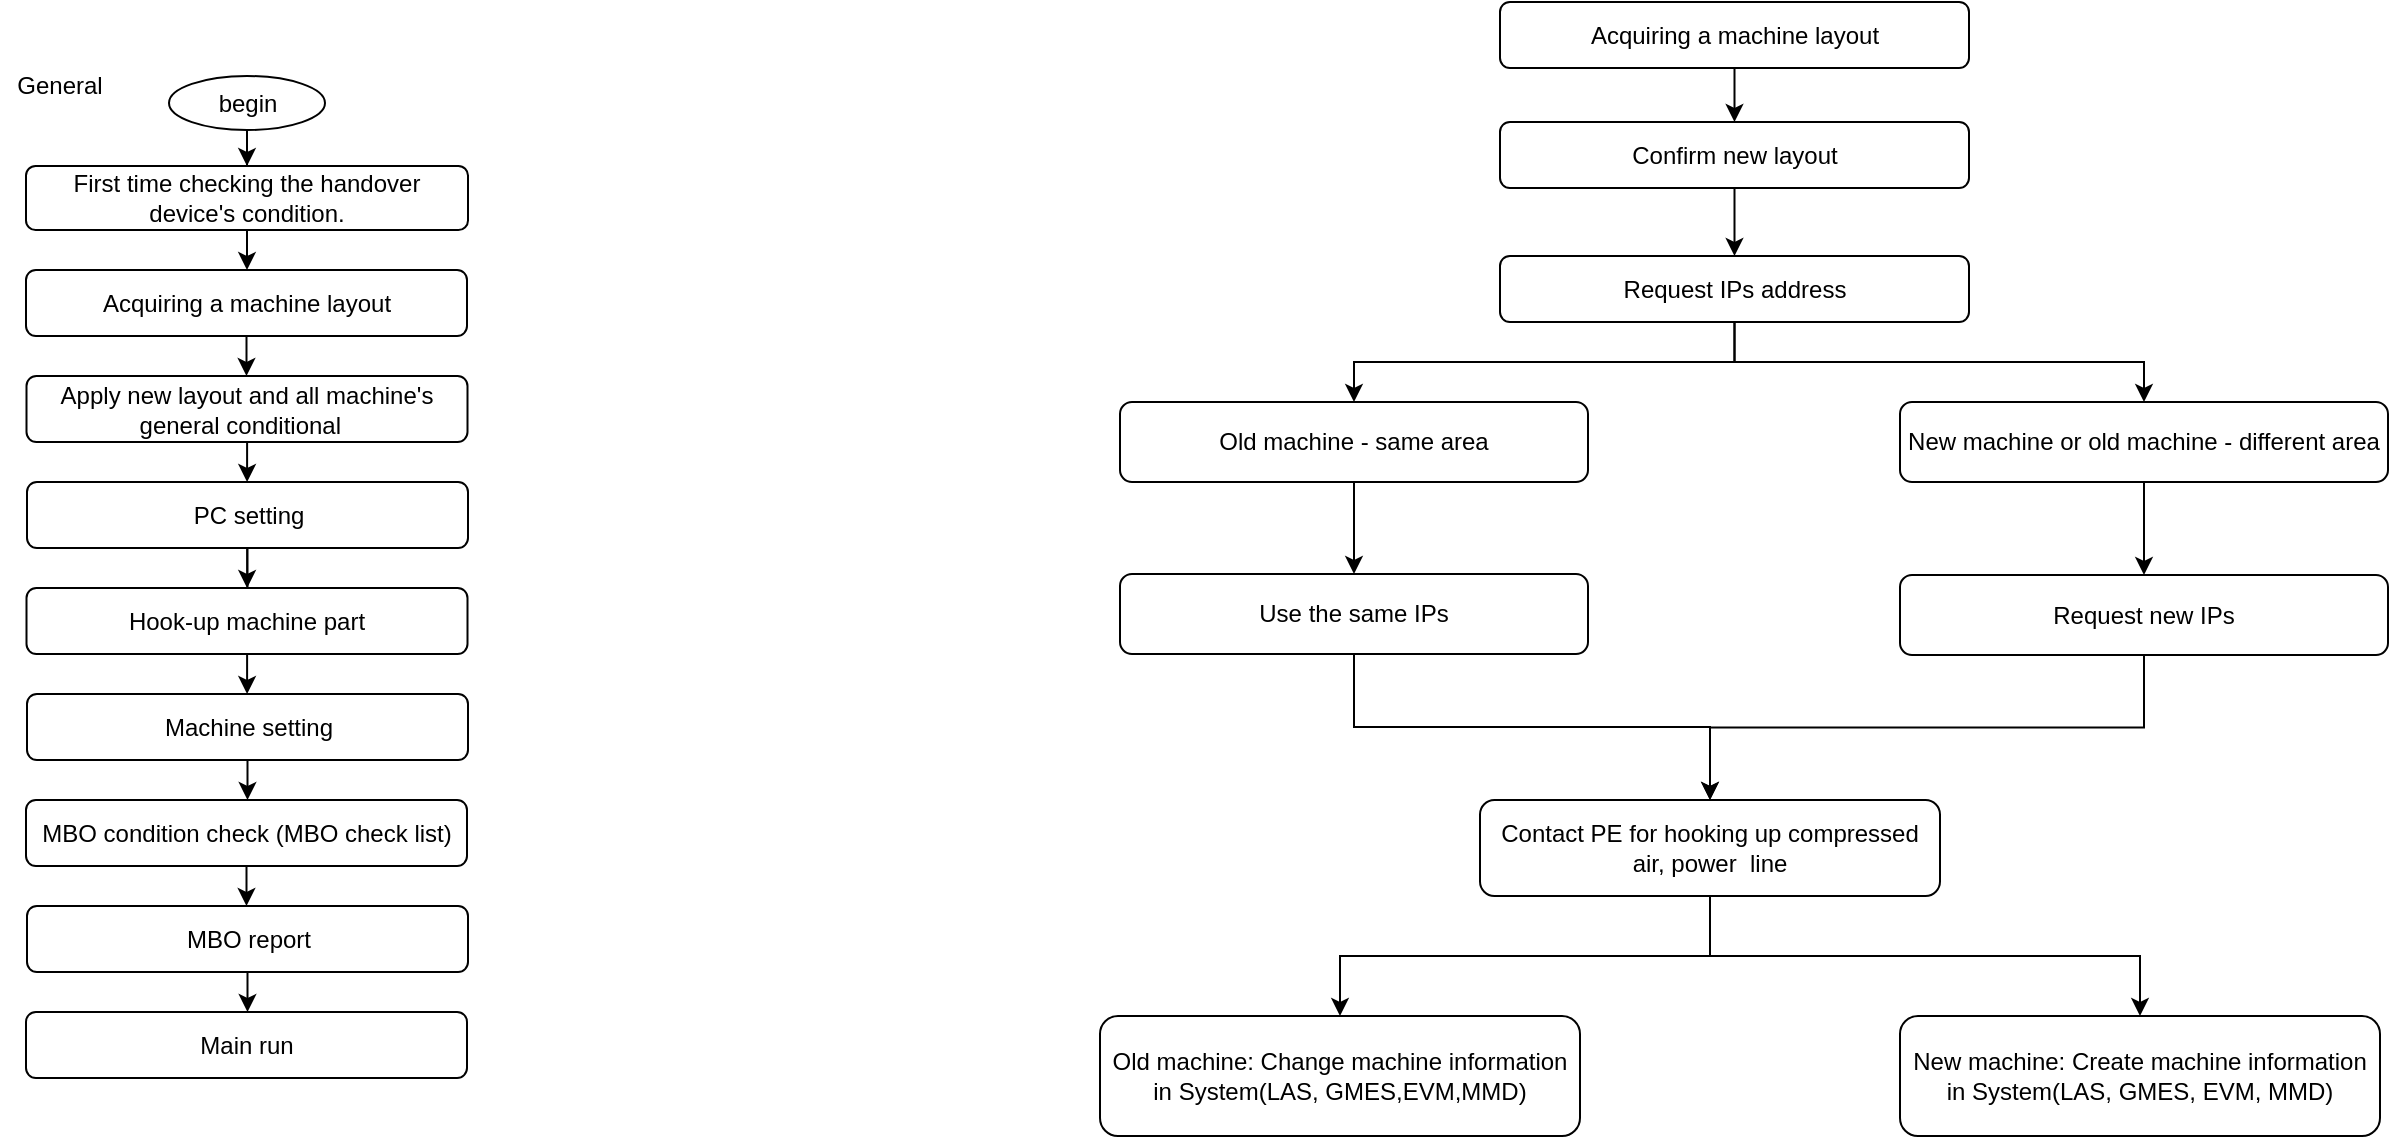 <mxfile version="20.3.0" type="github">
  <diagram id="tkx3C987YAY7q8ADnb0E" name="Page-1">
    <mxGraphModel dx="1185" dy="662" grid="1" gridSize="10" guides="1" tooltips="1" connect="1" arrows="1" fold="1" page="1" pageScale="1" pageWidth="850" pageHeight="1100" math="0" shadow="0">
      <root>
        <mxCell id="0" />
        <mxCell id="1" parent="0" />
        <mxCell id="Ij5x_xL0lT77cKpvu-Io-1" value="" style="edgeStyle=orthogonalEdgeStyle;rounded=0;orthogonalLoop=1;jettySize=auto;html=1;" edge="1" parent="1" source="Ij5x_xL0lT77cKpvu-Io-2" target="Ij5x_xL0lT77cKpvu-Io-4">
          <mxGeometry relative="1" as="geometry" />
        </mxCell>
        <mxCell id="Ij5x_xL0lT77cKpvu-Io-2" value="begin" style="ellipse;whiteSpace=wrap;html=1;" vertex="1" parent="1">
          <mxGeometry x="184.5" y="60" width="78" height="27" as="geometry" />
        </mxCell>
        <mxCell id="Ij5x_xL0lT77cKpvu-Io-3" value="" style="edgeStyle=orthogonalEdgeStyle;rounded=0;orthogonalLoop=1;jettySize=auto;html=1;" edge="1" parent="1" source="Ij5x_xL0lT77cKpvu-Io-4" target="Ij5x_xL0lT77cKpvu-Io-6">
          <mxGeometry relative="1" as="geometry" />
        </mxCell>
        <mxCell id="Ij5x_xL0lT77cKpvu-Io-4" value="First time checking the handover device&#39;s condition." style="rounded=1;whiteSpace=wrap;html=1;" vertex="1" parent="1">
          <mxGeometry x="113" y="105" width="221" height="32" as="geometry" />
        </mxCell>
        <mxCell id="Ij5x_xL0lT77cKpvu-Io-5" value="" style="edgeStyle=orthogonalEdgeStyle;rounded=0;orthogonalLoop=1;jettySize=auto;html=1;" edge="1" parent="1" source="Ij5x_xL0lT77cKpvu-Io-6" target="Ij5x_xL0lT77cKpvu-Io-8">
          <mxGeometry relative="1" as="geometry" />
        </mxCell>
        <mxCell id="Ij5x_xL0lT77cKpvu-Io-6" value="Acquiring a machine layout" style="rounded=1;whiteSpace=wrap;html=1;" vertex="1" parent="1">
          <mxGeometry x="113" y="157" width="220.5" height="33" as="geometry" />
        </mxCell>
        <mxCell id="Ij5x_xL0lT77cKpvu-Io-7" value="" style="edgeStyle=orthogonalEdgeStyle;rounded=0;orthogonalLoop=1;jettySize=auto;html=1;" edge="1" parent="1" source="Ij5x_xL0lT77cKpvu-Io-8" target="Ij5x_xL0lT77cKpvu-Io-10">
          <mxGeometry relative="1" as="geometry" />
        </mxCell>
        <mxCell id="Ij5x_xL0lT77cKpvu-Io-8" value="Apply new layout and all machine&#39;s general conditional&amp;nbsp;&amp;nbsp;" style="rounded=1;whiteSpace=wrap;html=1;" vertex="1" parent="1">
          <mxGeometry x="113.25" y="210" width="220.5" height="33" as="geometry" />
        </mxCell>
        <mxCell id="Ij5x_xL0lT77cKpvu-Io-9" value="" style="edgeStyle=orthogonalEdgeStyle;rounded=0;orthogonalLoop=1;jettySize=auto;html=1;" edge="1" parent="1" source="Ij5x_xL0lT77cKpvu-Io-10" target="Ij5x_xL0lT77cKpvu-Io-12">
          <mxGeometry relative="1" as="geometry" />
        </mxCell>
        <mxCell id="Ij5x_xL0lT77cKpvu-Io-10" value="PC setting" style="rounded=1;whiteSpace=wrap;html=1;" vertex="1" parent="1">
          <mxGeometry x="113.5" y="263" width="220.5" height="33" as="geometry" />
        </mxCell>
        <mxCell id="Ij5x_xL0lT77cKpvu-Io-11" value="" style="edgeStyle=orthogonalEdgeStyle;rounded=0;orthogonalLoop=1;jettySize=auto;html=1;" edge="1" parent="1" source="Ij5x_xL0lT77cKpvu-Io-12" target="Ij5x_xL0lT77cKpvu-Io-14">
          <mxGeometry relative="1" as="geometry" />
        </mxCell>
        <mxCell id="Ij5x_xL0lT77cKpvu-Io-12" value="Hook-up machine part" style="rounded=1;whiteSpace=wrap;html=1;" vertex="1" parent="1">
          <mxGeometry x="113.25" y="316" width="220.5" height="33" as="geometry" />
        </mxCell>
        <mxCell id="Ij5x_xL0lT77cKpvu-Io-13" value="" style="edgeStyle=orthogonalEdgeStyle;rounded=0;orthogonalLoop=1;jettySize=auto;html=1;" edge="1" parent="1" source="Ij5x_xL0lT77cKpvu-Io-14" target="Ij5x_xL0lT77cKpvu-Io-16">
          <mxGeometry relative="1" as="geometry" />
        </mxCell>
        <mxCell id="Ij5x_xL0lT77cKpvu-Io-14" value="Machine setting" style="rounded=1;whiteSpace=wrap;html=1;" vertex="1" parent="1">
          <mxGeometry x="113.5" y="369" width="220.5" height="33" as="geometry" />
        </mxCell>
        <mxCell id="Ij5x_xL0lT77cKpvu-Io-15" value="" style="edgeStyle=orthogonalEdgeStyle;rounded=0;orthogonalLoop=1;jettySize=auto;html=1;" edge="1" parent="1" source="Ij5x_xL0lT77cKpvu-Io-16" target="Ij5x_xL0lT77cKpvu-Io-18">
          <mxGeometry relative="1" as="geometry" />
        </mxCell>
        <mxCell id="Ij5x_xL0lT77cKpvu-Io-16" value="MBO condition check (MBO check list)" style="rounded=1;whiteSpace=wrap;html=1;" vertex="1" parent="1">
          <mxGeometry x="113" y="422" width="220.5" height="33" as="geometry" />
        </mxCell>
        <mxCell id="Ij5x_xL0lT77cKpvu-Io-17" value="" style="edgeStyle=orthogonalEdgeStyle;rounded=0;orthogonalLoop=1;jettySize=auto;html=1;" edge="1" parent="1" source="Ij5x_xL0lT77cKpvu-Io-18" target="Ij5x_xL0lT77cKpvu-Io-19">
          <mxGeometry relative="1" as="geometry" />
        </mxCell>
        <mxCell id="Ij5x_xL0lT77cKpvu-Io-18" value="MBO report" style="rounded=1;whiteSpace=wrap;html=1;" vertex="1" parent="1">
          <mxGeometry x="113.5" y="475" width="220.5" height="33" as="geometry" />
        </mxCell>
        <mxCell id="Ij5x_xL0lT77cKpvu-Io-19" value="Main run" style="rounded=1;whiteSpace=wrap;html=1;" vertex="1" parent="1">
          <mxGeometry x="113" y="528" width="220.5" height="33" as="geometry" />
        </mxCell>
        <mxCell id="Ij5x_xL0lT77cKpvu-Io-20" value="General" style="text;html=1;strokeColor=none;fillColor=none;align=center;verticalAlign=middle;whiteSpace=wrap;rounded=0;" vertex="1" parent="1">
          <mxGeometry x="100" y="50" width="60" height="30" as="geometry" />
        </mxCell>
        <mxCell id="Ij5x_xL0lT77cKpvu-Io-23" value="" style="edgeStyle=orthogonalEdgeStyle;rounded=0;orthogonalLoop=1;jettySize=auto;html=1;" edge="1" parent="1" source="Ij5x_xL0lT77cKpvu-Io-21" target="Ij5x_xL0lT77cKpvu-Io-22">
          <mxGeometry relative="1" as="geometry" />
        </mxCell>
        <mxCell id="Ij5x_xL0lT77cKpvu-Io-21" value="Acquiring a machine layout" style="rounded=1;whiteSpace=wrap;html=1;" vertex="1" parent="1">
          <mxGeometry x="850" y="23" width="234.5" height="33" as="geometry" />
        </mxCell>
        <mxCell id="Ij5x_xL0lT77cKpvu-Io-25" value="" style="edgeStyle=orthogonalEdgeStyle;rounded=0;orthogonalLoop=1;jettySize=auto;html=1;" edge="1" parent="1" source="Ij5x_xL0lT77cKpvu-Io-22" target="Ij5x_xL0lT77cKpvu-Io-24">
          <mxGeometry relative="1" as="geometry" />
        </mxCell>
        <mxCell id="Ij5x_xL0lT77cKpvu-Io-22" value="Confirm new layout" style="rounded=1;whiteSpace=wrap;html=1;" vertex="1" parent="1">
          <mxGeometry x="850" y="83" width="234.5" height="33" as="geometry" />
        </mxCell>
        <mxCell id="Ij5x_xL0lT77cKpvu-Io-28" style="edgeStyle=orthogonalEdgeStyle;rounded=0;orthogonalLoop=1;jettySize=auto;html=1;" edge="1" parent="1" source="Ij5x_xL0lT77cKpvu-Io-24" target="Ij5x_xL0lT77cKpvu-Io-26">
          <mxGeometry relative="1" as="geometry" />
        </mxCell>
        <mxCell id="Ij5x_xL0lT77cKpvu-Io-29" style="edgeStyle=orthogonalEdgeStyle;rounded=0;orthogonalLoop=1;jettySize=auto;html=1;" edge="1" parent="1" source="Ij5x_xL0lT77cKpvu-Io-24" target="Ij5x_xL0lT77cKpvu-Io-27">
          <mxGeometry relative="1" as="geometry" />
        </mxCell>
        <mxCell id="Ij5x_xL0lT77cKpvu-Io-24" value="Request IPs address" style="rounded=1;whiteSpace=wrap;html=1;" vertex="1" parent="1">
          <mxGeometry x="850" y="150" width="234.5" height="33" as="geometry" />
        </mxCell>
        <mxCell id="Ij5x_xL0lT77cKpvu-Io-33" style="edgeStyle=orthogonalEdgeStyle;rounded=0;orthogonalLoop=1;jettySize=auto;html=1;entryX=0.5;entryY=0;entryDx=0;entryDy=0;" edge="1" parent="1" source="Ij5x_xL0lT77cKpvu-Io-26" target="Ij5x_xL0lT77cKpvu-Io-30">
          <mxGeometry relative="1" as="geometry" />
        </mxCell>
        <mxCell id="Ij5x_xL0lT77cKpvu-Io-26" value="Old machine - same area" style="rounded=1;whiteSpace=wrap;html=1;" vertex="1" parent="1">
          <mxGeometry x="660" y="223" width="234" height="40" as="geometry" />
        </mxCell>
        <mxCell id="Ij5x_xL0lT77cKpvu-Io-39" style="edgeStyle=orthogonalEdgeStyle;rounded=0;orthogonalLoop=1;jettySize=auto;html=1;entryX=0.5;entryY=0;entryDx=0;entryDy=0;" edge="1" parent="1" source="Ij5x_xL0lT77cKpvu-Io-27" target="Ij5x_xL0lT77cKpvu-Io-31">
          <mxGeometry relative="1" as="geometry" />
        </mxCell>
        <mxCell id="Ij5x_xL0lT77cKpvu-Io-27" value="New machine or old machine - different area" style="rounded=1;whiteSpace=wrap;html=1;" vertex="1" parent="1">
          <mxGeometry x="1050" y="223" width="244" height="40" as="geometry" />
        </mxCell>
        <mxCell id="Ij5x_xL0lT77cKpvu-Io-35" style="edgeStyle=orthogonalEdgeStyle;rounded=0;orthogonalLoop=1;jettySize=auto;html=1;" edge="1" parent="1" source="Ij5x_xL0lT77cKpvu-Io-30" target="Ij5x_xL0lT77cKpvu-Io-32">
          <mxGeometry relative="1" as="geometry" />
        </mxCell>
        <mxCell id="Ij5x_xL0lT77cKpvu-Io-30" value="Use the same IPs" style="rounded=1;whiteSpace=wrap;html=1;" vertex="1" parent="1">
          <mxGeometry x="660" y="309" width="234" height="40" as="geometry" />
        </mxCell>
        <mxCell id="Ij5x_xL0lT77cKpvu-Io-37" style="edgeStyle=orthogonalEdgeStyle;rounded=0;orthogonalLoop=1;jettySize=auto;html=1;entryX=0.5;entryY=0;entryDx=0;entryDy=0;" edge="1" parent="1" source="Ij5x_xL0lT77cKpvu-Io-31" target="Ij5x_xL0lT77cKpvu-Io-32">
          <mxGeometry relative="1" as="geometry" />
        </mxCell>
        <mxCell id="Ij5x_xL0lT77cKpvu-Io-31" value="Request new IPs" style="rounded=1;whiteSpace=wrap;html=1;" vertex="1" parent="1">
          <mxGeometry x="1050" y="309.5" width="244" height="40" as="geometry" />
        </mxCell>
        <mxCell id="Ij5x_xL0lT77cKpvu-Io-43" style="edgeStyle=orthogonalEdgeStyle;rounded=0;orthogonalLoop=1;jettySize=auto;html=1;entryX=0.5;entryY=0;entryDx=0;entryDy=0;" edge="1" parent="1" source="Ij5x_xL0lT77cKpvu-Io-32" target="Ij5x_xL0lT77cKpvu-Io-42">
          <mxGeometry relative="1" as="geometry" />
        </mxCell>
        <mxCell id="Ij5x_xL0lT77cKpvu-Io-44" style="edgeStyle=orthogonalEdgeStyle;rounded=0;orthogonalLoop=1;jettySize=auto;html=1;" edge="1" parent="1" source="Ij5x_xL0lT77cKpvu-Io-32" target="Ij5x_xL0lT77cKpvu-Io-40">
          <mxGeometry relative="1" as="geometry" />
        </mxCell>
        <mxCell id="Ij5x_xL0lT77cKpvu-Io-32" value="Contact PE for hooking up&amp;nbsp;compressed air, power&amp;nbsp; line" style="rounded=1;whiteSpace=wrap;html=1;" vertex="1" parent="1">
          <mxGeometry x="840" y="422" width="230" height="48" as="geometry" />
        </mxCell>
        <mxCell id="Ij5x_xL0lT77cKpvu-Io-40" value="Old machine: Change machine information in System(LAS, GMES,EVM,MMD)" style="rounded=1;whiteSpace=wrap;html=1;" vertex="1" parent="1">
          <mxGeometry x="650" y="530" width="240" height="60" as="geometry" />
        </mxCell>
        <mxCell id="Ij5x_xL0lT77cKpvu-Io-42" value="New machine: Create machine information in System(LAS, GMES, EVM, MMD)" style="rounded=1;whiteSpace=wrap;html=1;" vertex="1" parent="1">
          <mxGeometry x="1050" y="530" width="240" height="60" as="geometry" />
        </mxCell>
      </root>
    </mxGraphModel>
  </diagram>
</mxfile>
